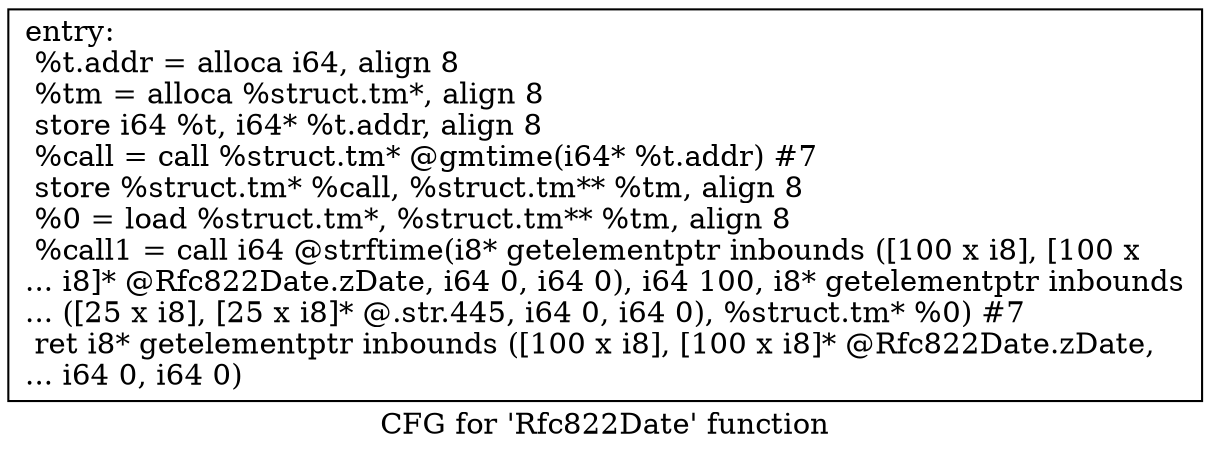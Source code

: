 digraph "CFG for 'Rfc822Date' function" {
	label="CFG for 'Rfc822Date' function";

	Node0xb97280 [shape=record,label="{entry:\l  %t.addr = alloca i64, align 8\l  %tm = alloca %struct.tm*, align 8\l  store i64 %t, i64* %t.addr, align 8\l  %call = call %struct.tm* @gmtime(i64* %t.addr) #7\l  store %struct.tm* %call, %struct.tm** %tm, align 8\l  %0 = load %struct.tm*, %struct.tm** %tm, align 8\l  %call1 = call i64 @strftime(i8* getelementptr inbounds ([100 x i8], [100 x\l... i8]* @Rfc822Date.zDate, i64 0, i64 0), i64 100, i8* getelementptr inbounds\l... ([25 x i8], [25 x i8]* @.str.445, i64 0, i64 0), %struct.tm* %0) #7\l  ret i8* getelementptr inbounds ([100 x i8], [100 x i8]* @Rfc822Date.zDate,\l... i64 0, i64 0)\l}"];
}
